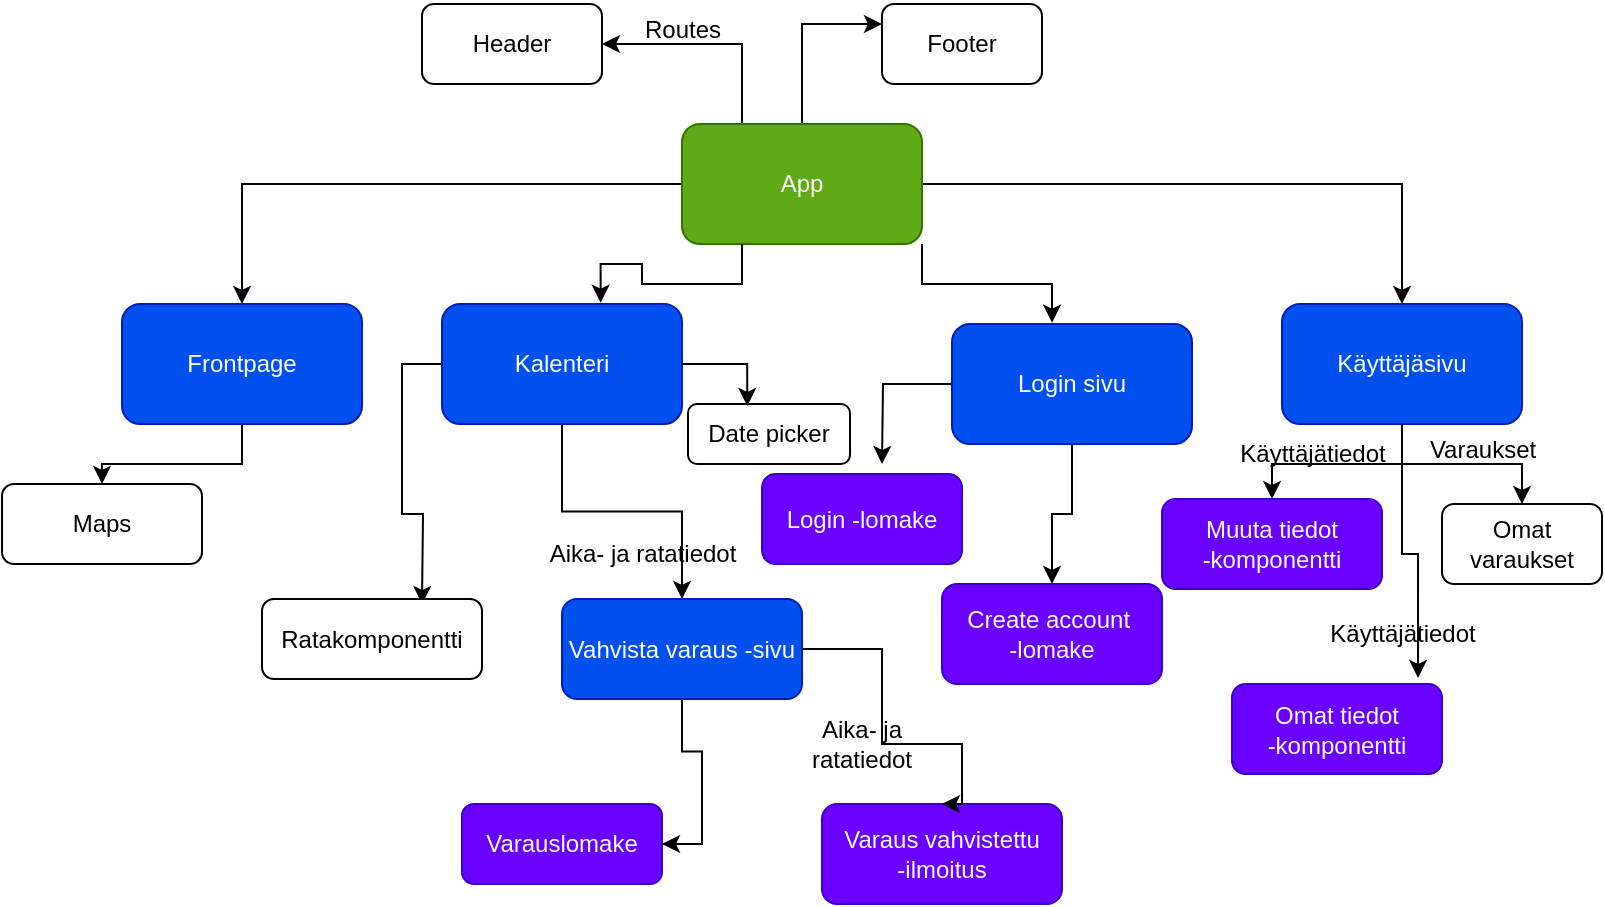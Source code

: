 <mxfile version="24.4.0" type="gitlab">
  <diagram name="Sivu-1" id="n6eidxiueE-Efh4tHSI6">
    <mxGraphModel dx="794" dy="1615" grid="1" gridSize="10" guides="1" tooltips="1" connect="1" arrows="1" fold="1" page="1" pageScale="1" pageWidth="827" pageHeight="1169" math="0" shadow="0">
      <root>
        <mxCell id="0" />
        <mxCell id="1" parent="0" />
        <mxCell id="F6yRlL52df4HMgz5OBGh-10" style="edgeStyle=orthogonalEdgeStyle;rounded=0;orthogonalLoop=1;jettySize=auto;html=1;" edge="1" parent="1" source="F6yRlL52df4HMgz5OBGh-1" target="F6yRlL52df4HMgz5OBGh-2">
          <mxGeometry relative="1" as="geometry" />
        </mxCell>
        <mxCell id="F6yRlL52df4HMgz5OBGh-11" style="edgeStyle=orthogonalEdgeStyle;rounded=0;orthogonalLoop=1;jettySize=auto;html=1;exitX=1;exitY=0.5;exitDx=0;exitDy=0;entryX=0.5;entryY=0;entryDx=0;entryDy=0;" edge="1" parent="1" source="F6yRlL52df4HMgz5OBGh-1" target="F6yRlL52df4HMgz5OBGh-5">
          <mxGeometry relative="1" as="geometry" />
        </mxCell>
        <mxCell id="F6yRlL52df4HMgz5OBGh-29" style="edgeStyle=orthogonalEdgeStyle;rounded=0;orthogonalLoop=1;jettySize=auto;html=1;exitX=0.5;exitY=0;exitDx=0;exitDy=0;entryX=0;entryY=0.25;entryDx=0;entryDy=0;" edge="1" parent="1" source="F6yRlL52df4HMgz5OBGh-1" target="F6yRlL52df4HMgz5OBGh-21">
          <mxGeometry relative="1" as="geometry" />
        </mxCell>
        <mxCell id="F6yRlL52df4HMgz5OBGh-37" style="edgeStyle=orthogonalEdgeStyle;rounded=0;orthogonalLoop=1;jettySize=auto;html=1;exitX=0.25;exitY=0;exitDx=0;exitDy=0;entryX=1;entryY=0.5;entryDx=0;entryDy=0;" edge="1" parent="1" source="F6yRlL52df4HMgz5OBGh-1" target="F6yRlL52df4HMgz5OBGh-20">
          <mxGeometry relative="1" as="geometry" />
        </mxCell>
        <mxCell id="F6yRlL52df4HMgz5OBGh-1" value="App" style="rounded=1;whiteSpace=wrap;html=1;fillColor=#60a917;fontColor=#ffffff;strokeColor=#2D7600;" vertex="1" parent="1">
          <mxGeometry x="360" y="30" width="120" height="60" as="geometry" />
        </mxCell>
        <mxCell id="F6yRlL52df4HMgz5OBGh-47" value="" style="edgeStyle=orthogonalEdgeStyle;rounded=0;orthogonalLoop=1;jettySize=auto;html=1;" edge="1" parent="1" source="F6yRlL52df4HMgz5OBGh-2" target="F6yRlL52df4HMgz5OBGh-44">
          <mxGeometry relative="1" as="geometry" />
        </mxCell>
        <mxCell id="F6yRlL52df4HMgz5OBGh-2" value="Frontpage" style="rounded=1;whiteSpace=wrap;html=1;fillColor=#0050ef;fontColor=#ffffff;strokeColor=#001DBC;" vertex="1" parent="1">
          <mxGeometry x="80" y="120" width="120" height="60" as="geometry" />
        </mxCell>
        <mxCell id="F6yRlL52df4HMgz5OBGh-49" value="" style="edgeStyle=orthogonalEdgeStyle;rounded=0;orthogonalLoop=1;jettySize=auto;html=1;" edge="1" parent="1" source="F6yRlL52df4HMgz5OBGh-3" target="F6yRlL52df4HMgz5OBGh-48">
          <mxGeometry relative="1" as="geometry" />
        </mxCell>
        <mxCell id="F6yRlL52df4HMgz5OBGh-56" style="edgeStyle=orthogonalEdgeStyle;rounded=0;orthogonalLoop=1;jettySize=auto;html=1;" edge="1" parent="1" source="F6yRlL52df4HMgz5OBGh-3">
          <mxGeometry relative="1" as="geometry">
            <mxPoint x="230" y="270" as="targetPoint" />
          </mxGeometry>
        </mxCell>
        <mxCell id="F6yRlL52df4HMgz5OBGh-3" value="Kalenteri" style="rounded=1;whiteSpace=wrap;html=1;fillColor=#0050ef;fontColor=#ffffff;strokeColor=#001DBC;" vertex="1" parent="1">
          <mxGeometry x="240" y="120" width="120" height="60" as="geometry" />
        </mxCell>
        <mxCell id="F6yRlL52df4HMgz5OBGh-65" value="" style="edgeStyle=orthogonalEdgeStyle;rounded=0;orthogonalLoop=1;jettySize=auto;html=1;" edge="1" parent="1" source="F6yRlL52df4HMgz5OBGh-4" target="F6yRlL52df4HMgz5OBGh-64">
          <mxGeometry relative="1" as="geometry" />
        </mxCell>
        <mxCell id="F6yRlL52df4HMgz5OBGh-79" style="edgeStyle=orthogonalEdgeStyle;rounded=0;orthogonalLoop=1;jettySize=auto;html=1;" edge="1" parent="1" source="F6yRlL52df4HMgz5OBGh-4">
          <mxGeometry relative="1" as="geometry">
            <mxPoint x="460" y="200" as="targetPoint" />
          </mxGeometry>
        </mxCell>
        <mxCell id="F6yRlL52df4HMgz5OBGh-4" value="Login sivu" style="rounded=1;whiteSpace=wrap;html=1;fillColor=#0050ef;fontColor=#ffffff;strokeColor=#001DBC;" vertex="1" parent="1">
          <mxGeometry x="495" y="130" width="120" height="60" as="geometry" />
        </mxCell>
        <mxCell id="F6yRlL52df4HMgz5OBGh-67" value="" style="edgeStyle=orthogonalEdgeStyle;rounded=0;orthogonalLoop=1;jettySize=auto;html=1;" edge="1" parent="1" source="F6yRlL52df4HMgz5OBGh-5" target="F6yRlL52df4HMgz5OBGh-66">
          <mxGeometry relative="1" as="geometry" />
        </mxCell>
        <mxCell id="F6yRlL52df4HMgz5OBGh-69" style="edgeStyle=orthogonalEdgeStyle;rounded=0;orthogonalLoop=1;jettySize=auto;html=1;" edge="1" parent="1" source="F6yRlL52df4HMgz5OBGh-5" target="F6yRlL52df4HMgz5OBGh-68">
          <mxGeometry relative="1" as="geometry" />
        </mxCell>
        <mxCell id="F6yRlL52df4HMgz5OBGh-5" value="Käyttäjäsivu" style="rounded=1;whiteSpace=wrap;html=1;fillColor=#0050ef;fontColor=#ffffff;strokeColor=#001DBC;" vertex="1" parent="1">
          <mxGeometry x="660" y="120" width="120" height="60" as="geometry" />
        </mxCell>
        <mxCell id="F6yRlL52df4HMgz5OBGh-13" style="edgeStyle=orthogonalEdgeStyle;rounded=0;orthogonalLoop=1;jettySize=auto;html=1;exitX=0.25;exitY=1;exitDx=0;exitDy=0;entryX=0.661;entryY=-0.011;entryDx=0;entryDy=0;entryPerimeter=0;" edge="1" parent="1" source="F6yRlL52df4HMgz5OBGh-1" target="F6yRlL52df4HMgz5OBGh-3">
          <mxGeometry relative="1" as="geometry" />
        </mxCell>
        <mxCell id="F6yRlL52df4HMgz5OBGh-16" style="edgeStyle=orthogonalEdgeStyle;rounded=0;orthogonalLoop=1;jettySize=auto;html=1;exitX=1;exitY=1;exitDx=0;exitDy=0;entryX=0.417;entryY=-0.011;entryDx=0;entryDy=0;entryPerimeter=0;" edge="1" parent="1" source="F6yRlL52df4HMgz5OBGh-1" target="F6yRlL52df4HMgz5OBGh-4">
          <mxGeometry relative="1" as="geometry" />
        </mxCell>
        <mxCell id="F6yRlL52df4HMgz5OBGh-20" value="Header" style="rounded=1;whiteSpace=wrap;html=1;" vertex="1" parent="1">
          <mxGeometry x="230" y="-30" width="90" height="40" as="geometry" />
        </mxCell>
        <mxCell id="F6yRlL52df4HMgz5OBGh-21" value="Footer" style="rounded=1;whiteSpace=wrap;html=1;" vertex="1" parent="1">
          <mxGeometry x="460" y="-30" width="80" height="40" as="geometry" />
        </mxCell>
        <mxCell id="F6yRlL52df4HMgz5OBGh-39" value="Routes" style="text;html=1;align=center;verticalAlign=middle;resizable=0;points=[];autosize=1;strokeColor=none;fillColor=none;" vertex="1" parent="1">
          <mxGeometry x="330" y="-32" width="60" height="30" as="geometry" />
        </mxCell>
        <mxCell id="F6yRlL52df4HMgz5OBGh-44" value="Maps" style="rounded=1;whiteSpace=wrap;html=1;" vertex="1" parent="1">
          <mxGeometry x="20" y="210" width="100" height="40" as="geometry" />
        </mxCell>
        <mxCell id="F6yRlL52df4HMgz5OBGh-58" style="edgeStyle=orthogonalEdgeStyle;rounded=0;orthogonalLoop=1;jettySize=auto;html=1;entryX=1;entryY=0.5;entryDx=0;entryDy=0;" edge="1" parent="1" source="F6yRlL52df4HMgz5OBGh-48" target="F6yRlL52df4HMgz5OBGh-57">
          <mxGeometry relative="1" as="geometry" />
        </mxCell>
        <mxCell id="F6yRlL52df4HMgz5OBGh-48" value="Vahvista varaus -sivu" style="rounded=1;whiteSpace=wrap;html=1;fillColor=#0050ef;fontColor=#ffffff;strokeColor=#001DBC;" vertex="1" parent="1">
          <mxGeometry x="300" y="267.5" width="120" height="50" as="geometry" />
        </mxCell>
        <mxCell id="F6yRlL52df4HMgz5OBGh-52" value="Aika- ja ratatiedot" style="text;html=1;align=center;verticalAlign=middle;resizable=0;points=[];autosize=1;strokeColor=none;fillColor=none;" vertex="1" parent="1">
          <mxGeometry x="280" y="230" width="120" height="30" as="geometry" />
        </mxCell>
        <mxCell id="F6yRlL52df4HMgz5OBGh-53" value="Ratakomponentti" style="rounded=1;whiteSpace=wrap;html=1;" vertex="1" parent="1">
          <mxGeometry x="150" y="267.5" width="110" height="40" as="geometry" />
        </mxCell>
        <mxCell id="F6yRlL52df4HMgz5OBGh-57" value="Varauslomake" style="rounded=1;whiteSpace=wrap;html=1;fillColor=#6a00ff;fontColor=#ffffff;strokeColor=#3700CC;" vertex="1" parent="1">
          <mxGeometry x="250" y="370" width="100" height="40" as="geometry" />
        </mxCell>
        <mxCell id="F6yRlL52df4HMgz5OBGh-59" value="Varaus vahvistettu&lt;br&gt;-ilmoitus" style="rounded=1;whiteSpace=wrap;html=1;fillColor=#6a00ff;fontColor=#ffffff;strokeColor=#3700CC;" vertex="1" parent="1">
          <mxGeometry x="430" y="370" width="120" height="50" as="geometry" />
        </mxCell>
        <mxCell id="F6yRlL52df4HMgz5OBGh-64" value="Create account&amp;nbsp;&lt;br&gt;-lomake" style="rounded=1;whiteSpace=wrap;html=1;fillColor=#6a00ff;fontColor=#ffffff;strokeColor=#3700CC;" vertex="1" parent="1">
          <mxGeometry x="490" y="260" width="110" height="50" as="geometry" />
        </mxCell>
        <mxCell id="F6yRlL52df4HMgz5OBGh-66" value="Muuta tiedot&lt;div&gt;-komponentti&lt;/div&gt;" style="rounded=1;whiteSpace=wrap;html=1;fillColor=#6a00ff;fontColor=#ffffff;strokeColor=#3700CC;" vertex="1" parent="1">
          <mxGeometry x="600" y="217.5" width="110" height="45" as="geometry" />
        </mxCell>
        <mxCell id="F6yRlL52df4HMgz5OBGh-68" value="Omat varaukset" style="rounded=1;whiteSpace=wrap;html=1;" vertex="1" parent="1">
          <mxGeometry x="740" y="220" width="80" height="40" as="geometry" />
        </mxCell>
        <mxCell id="F6yRlL52df4HMgz5OBGh-70" value="Omat tiedot&lt;div&gt;-komponentti&lt;/div&gt;" style="rounded=1;whiteSpace=wrap;html=1;fillColor=#6a00ff;fontColor=#ffffff;strokeColor=#3700CC;" vertex="1" parent="1">
          <mxGeometry x="635" y="310" width="105" height="45" as="geometry" />
        </mxCell>
        <mxCell id="F6yRlL52df4HMgz5OBGh-72" style="edgeStyle=orthogonalEdgeStyle;rounded=0;orthogonalLoop=1;jettySize=auto;html=1;entryX=0.886;entryY=-0.067;entryDx=0;entryDy=0;entryPerimeter=0;" edge="1" parent="1" source="F6yRlL52df4HMgz5OBGh-5" target="F6yRlL52df4HMgz5OBGh-70">
          <mxGeometry relative="1" as="geometry" />
        </mxCell>
        <mxCell id="F6yRlL52df4HMgz5OBGh-73" value="Käyttäjätiedot" style="text;html=1;align=center;verticalAlign=middle;resizable=0;points=[];autosize=1;strokeColor=none;fillColor=none;" vertex="1" parent="1">
          <mxGeometry x="625" y="180" width="100" height="30" as="geometry" />
        </mxCell>
        <mxCell id="F6yRlL52df4HMgz5OBGh-74" value="Käyttäjätiedot" style="text;html=1;align=center;verticalAlign=middle;resizable=0;points=[];autosize=1;strokeColor=none;fillColor=none;" vertex="1" parent="1">
          <mxGeometry x="670" y="270" width="100" height="30" as="geometry" />
        </mxCell>
        <mxCell id="F6yRlL52df4HMgz5OBGh-75" value="Varaukset" style="text;html=1;align=center;verticalAlign=middle;resizable=0;points=[];autosize=1;strokeColor=none;fillColor=none;" vertex="1" parent="1">
          <mxGeometry x="720" y="178" width="80" height="30" as="geometry" />
        </mxCell>
        <mxCell id="F6yRlL52df4HMgz5OBGh-76" value="Login -lomake" style="rounded=1;whiteSpace=wrap;html=1;fillColor=#6a00ff;fontColor=#ffffff;strokeColor=#3700CC;" vertex="1" parent="1">
          <mxGeometry x="400" y="205" width="100" height="45" as="geometry" />
        </mxCell>
        <mxCell id="F6yRlL52df4HMgz5OBGh-80" value="" style="edgeStyle=orthogonalEdgeStyle;rounded=0;orthogonalLoop=1;jettySize=auto;html=1;entryX=0.5;entryY=0;entryDx=0;entryDy=0;" edge="1" parent="1" source="F6yRlL52df4HMgz5OBGh-48" target="F6yRlL52df4HMgz5OBGh-59">
          <mxGeometry relative="1" as="geometry">
            <mxPoint x="420" y="293" as="sourcePoint" />
            <mxPoint x="430" y="383" as="targetPoint" />
            <Array as="points">
              <mxPoint x="460" y="293" />
              <mxPoint x="460" y="340" />
              <mxPoint x="500" y="340" />
              <mxPoint x="500" y="370" />
            </Array>
          </mxGeometry>
        </mxCell>
        <mxCell id="F6yRlL52df4HMgz5OBGh-63" value="Aika- ja ratatiedot" style="text;html=1;align=center;verticalAlign=middle;whiteSpace=wrap;rounded=0;" vertex="1" parent="1">
          <mxGeometry x="420" y="325" width="60" height="30" as="geometry" />
        </mxCell>
        <mxCell id="F6yRlL52df4HMgz5OBGh-81" value="Date picker" style="rounded=1;whiteSpace=wrap;html=1;" vertex="1" parent="1">
          <mxGeometry x="363" y="170" width="81" height="30" as="geometry" />
        </mxCell>
        <mxCell id="F6yRlL52df4HMgz5OBGh-82" style="edgeStyle=orthogonalEdgeStyle;rounded=0;orthogonalLoop=1;jettySize=auto;html=1;entryX=0.366;entryY=0.033;entryDx=0;entryDy=0;entryPerimeter=0;" edge="1" parent="1" source="F6yRlL52df4HMgz5OBGh-3" target="F6yRlL52df4HMgz5OBGh-81">
          <mxGeometry relative="1" as="geometry" />
        </mxCell>
      </root>
    </mxGraphModel>
  </diagram>
</mxfile>
